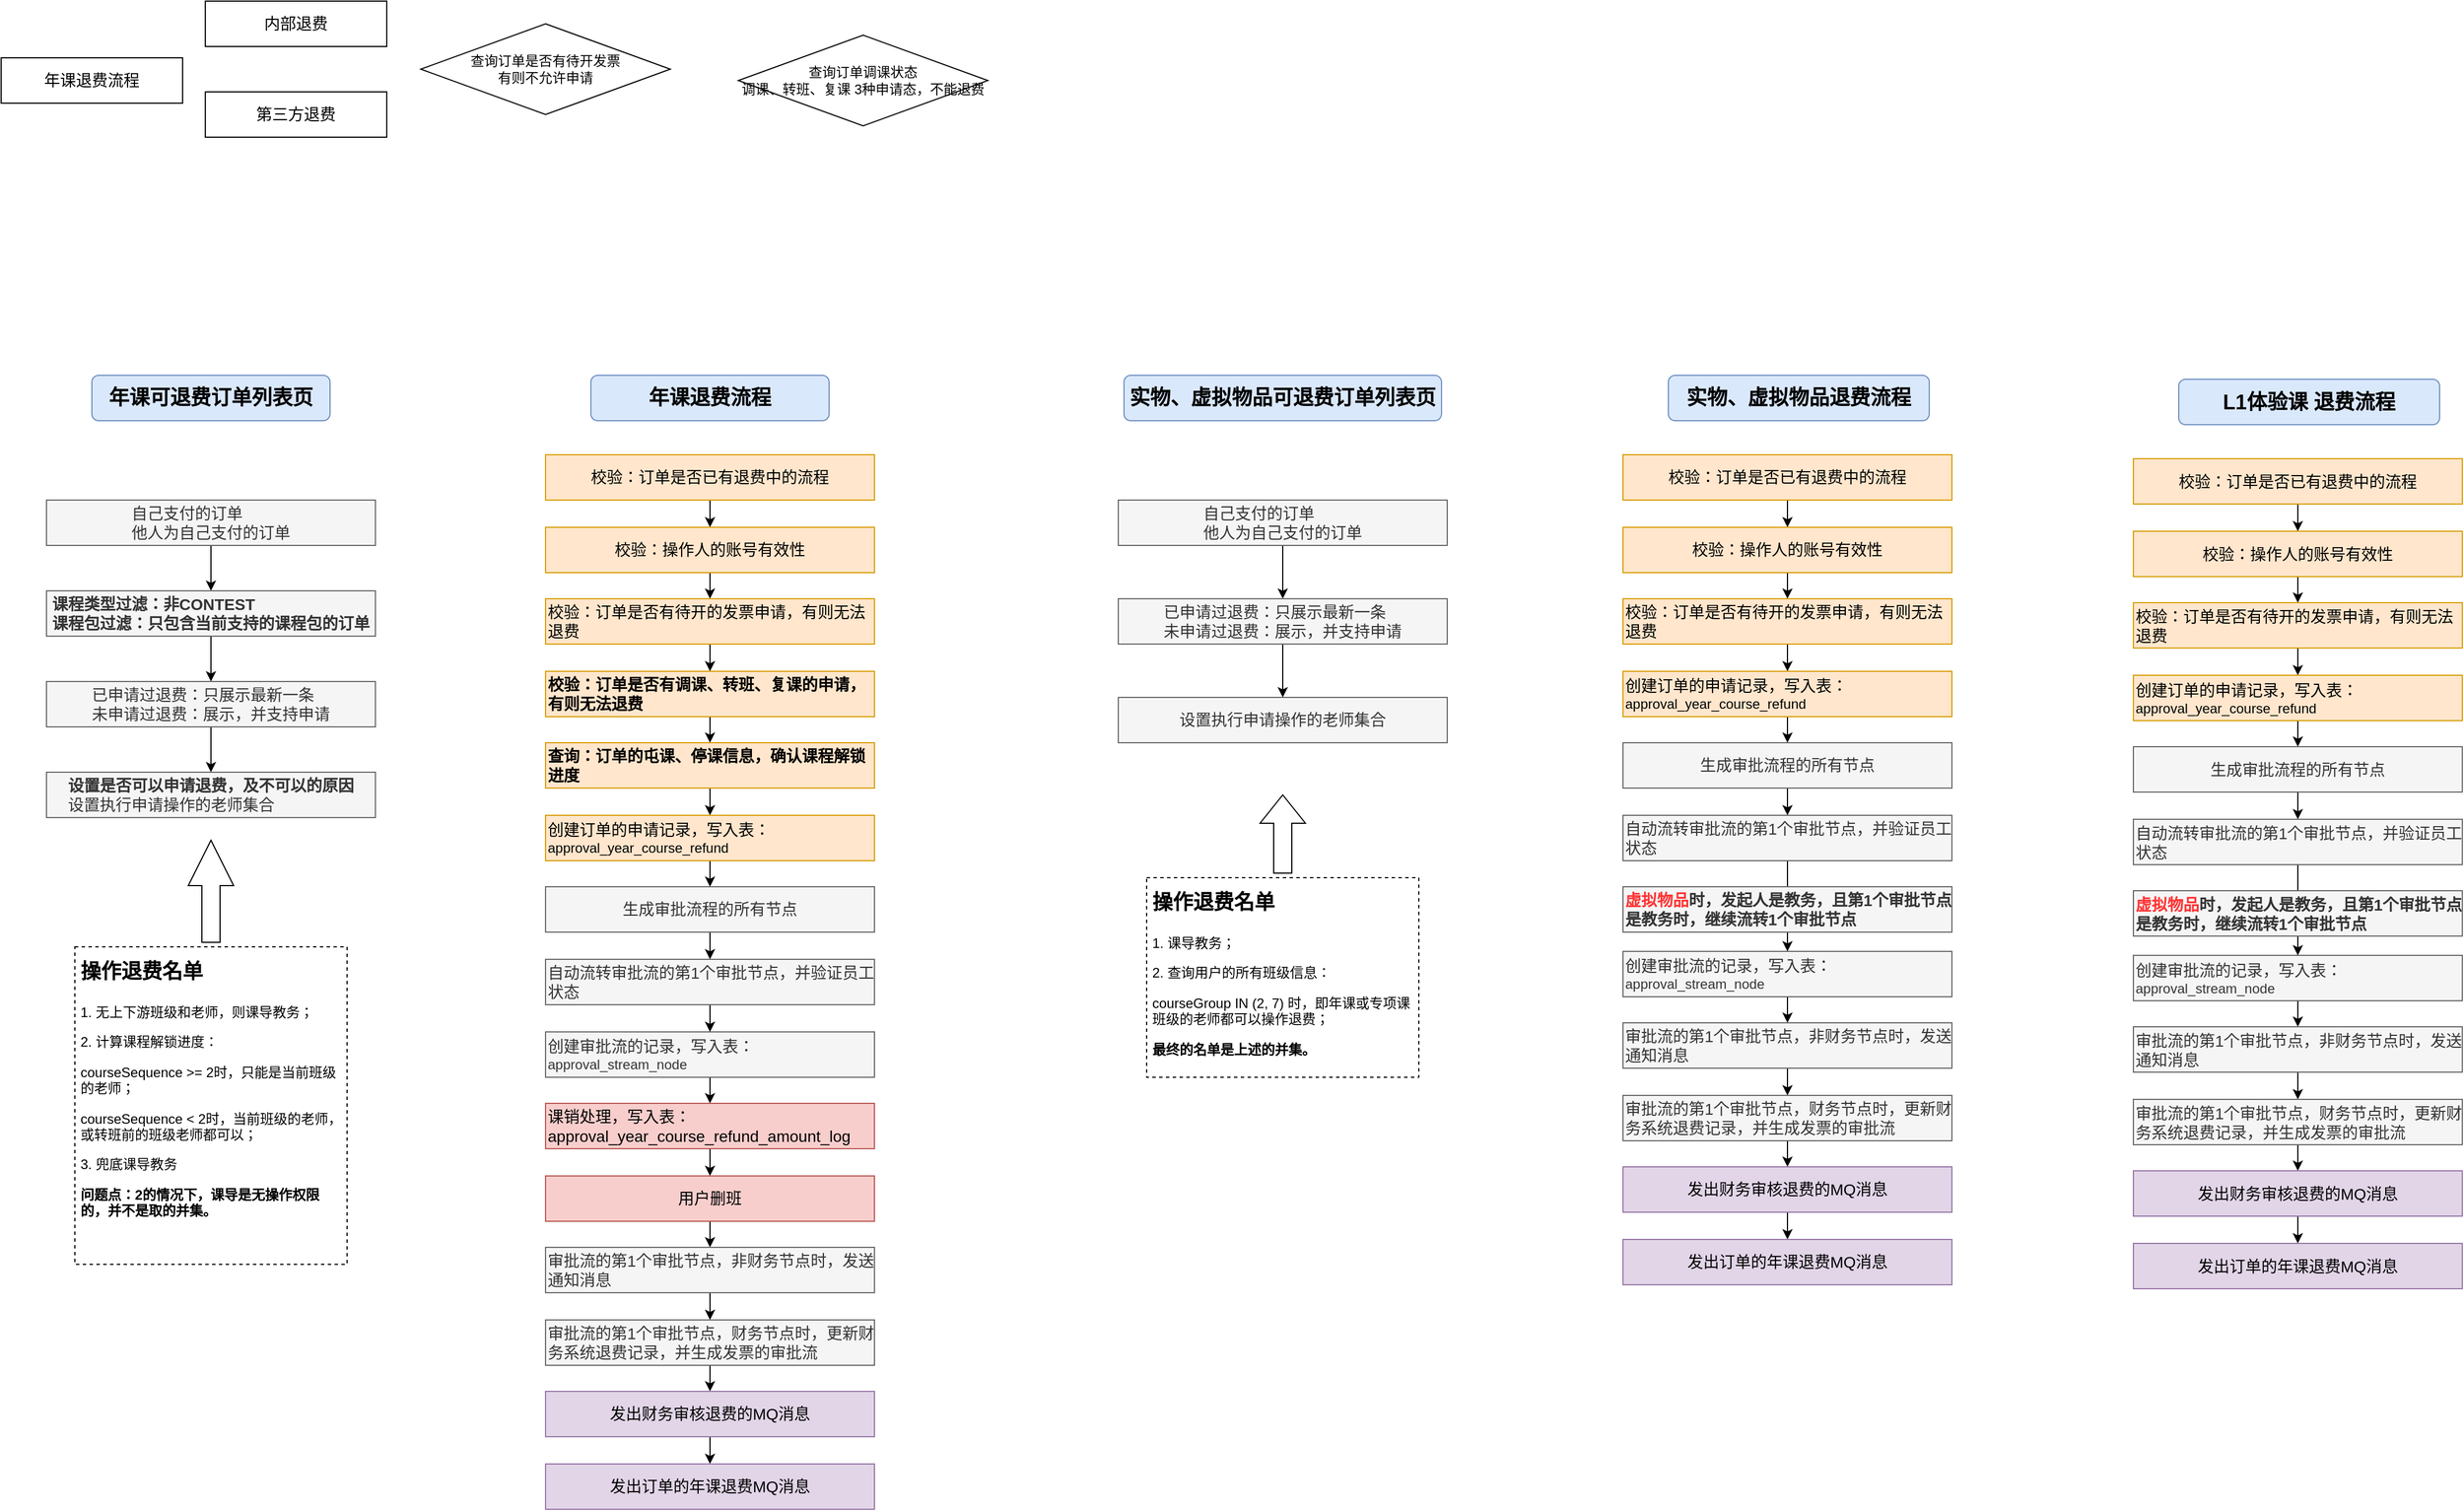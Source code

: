 <mxfile version="21.5.0" type="github">
  <diagram name="第 1 页" id="tJg1SgU2xVapSyH2EtI7">
    <mxGraphModel dx="1509" dy="804" grid="1" gridSize="10" guides="1" tooltips="1" connect="1" arrows="1" fold="1" page="1" pageScale="1" pageWidth="827" pageHeight="1169" math="0" shadow="0">
      <root>
        <mxCell id="0" />
        <mxCell id="1" parent="0" />
        <mxCell id="uNYkjxdiS4ng9zgV3syQ-1" value="&lt;font style=&quot;font-size: 14px;&quot;&gt;年课退费流程&lt;/font&gt;" style="rounded=0;whiteSpace=wrap;html=1;" vertex="1" parent="1">
          <mxGeometry y="320" width="160" height="40" as="geometry" />
        </mxCell>
        <mxCell id="uNYkjxdiS4ng9zgV3syQ-2" value="&lt;font style=&quot;font-size: 14px;&quot;&gt;内部退费&lt;/font&gt;" style="rounded=0;whiteSpace=wrap;html=1;" vertex="1" parent="1">
          <mxGeometry x="180" y="270" width="160" height="40" as="geometry" />
        </mxCell>
        <mxCell id="uNYkjxdiS4ng9zgV3syQ-3" value="&lt;font style=&quot;font-size: 14px;&quot;&gt;第三方退费&lt;/font&gt;" style="rounded=0;whiteSpace=wrap;html=1;" vertex="1" parent="1">
          <mxGeometry x="180" y="350" width="160" height="40" as="geometry" />
        </mxCell>
        <mxCell id="uNYkjxdiS4ng9zgV3syQ-4" value="查询订单调课状态&lt;br&gt;调课、转班、复课 3种申请态，不能退费" style="rhombus;whiteSpace=wrap;html=1;" vertex="1" parent="1">
          <mxGeometry x="650" y="300" width="220" height="80" as="geometry" />
        </mxCell>
        <mxCell id="uNYkjxdiS4ng9zgV3syQ-5" value="查询订单是否有待开发票&lt;br&gt;有则不允许申请" style="rhombus;whiteSpace=wrap;html=1;" vertex="1" parent="1">
          <mxGeometry x="370" y="290" width="220" height="80" as="geometry" />
        </mxCell>
        <mxCell id="uNYkjxdiS4ng9zgV3syQ-6" value="&lt;font style=&quot;font-size: 18px;&quot;&gt;年课可退费订单列表页&lt;/font&gt;" style="rounded=1;whiteSpace=wrap;html=1;fillColor=#dae8fc;strokeColor=#6c8ebf;fontStyle=1" vertex="1" parent="1">
          <mxGeometry x="80" y="600" width="210" height="40" as="geometry" />
        </mxCell>
        <mxCell id="uNYkjxdiS4ng9zgV3syQ-7" value="&lt;font style=&quot;font-size: 18px;&quot;&gt;年课退费流程&lt;/font&gt;" style="rounded=1;whiteSpace=wrap;html=1;fillColor=#dae8fc;strokeColor=#6c8ebf;fontStyle=1" vertex="1" parent="1">
          <mxGeometry x="520" y="600" width="210" height="40" as="geometry" />
        </mxCell>
        <mxCell id="uNYkjxdiS4ng9zgV3syQ-44" style="edgeStyle=orthogonalEdgeStyle;rounded=0;orthogonalLoop=1;jettySize=auto;html=1;exitX=0.5;exitY=1;exitDx=0;exitDy=0;" edge="1" parent="1" source="uNYkjxdiS4ng9zgV3syQ-8" target="uNYkjxdiS4ng9zgV3syQ-9">
          <mxGeometry relative="1" as="geometry" />
        </mxCell>
        <mxCell id="uNYkjxdiS4ng9zgV3syQ-8" value="&lt;div style=&quot;text-align: left; font-size: 14px;&quot;&gt;&lt;span style=&quot;font-size: 14px; background-color: initial;&quot;&gt;自己支付的订单&lt;/span&gt;&lt;/div&gt;&lt;font style=&quot;font-size: 14px;&quot;&gt;&lt;div style=&quot;text-align: left; font-size: 14px;&quot;&gt;&lt;span style=&quot;background-color: initial; font-size: 14px;&quot;&gt;他人为自己支付的订单&lt;/span&gt;&lt;/div&gt;&lt;/font&gt;" style="rounded=0;whiteSpace=wrap;html=1;fillColor=#f5f5f5;fontColor=#333333;strokeColor=#666666;fontSize=14;" vertex="1" parent="1">
          <mxGeometry x="40" y="710" width="290" height="40" as="geometry" />
        </mxCell>
        <mxCell id="uNYkjxdiS4ng9zgV3syQ-45" style="edgeStyle=orthogonalEdgeStyle;rounded=0;orthogonalLoop=1;jettySize=auto;html=1;exitX=0.5;exitY=1;exitDx=0;exitDy=0;entryX=0.5;entryY=0;entryDx=0;entryDy=0;" edge="1" parent="1" source="uNYkjxdiS4ng9zgV3syQ-9" target="uNYkjxdiS4ng9zgV3syQ-10">
          <mxGeometry relative="1" as="geometry" />
        </mxCell>
        <mxCell id="uNYkjxdiS4ng9zgV3syQ-9" value="&lt;div style=&quot;text-align: left; font-size: 14px;&quot;&gt;&lt;span style=&quot;font-size: 14px;&quot;&gt;&lt;b&gt;课程类型过滤：非CONTEST&lt;/b&gt;&lt;/span&gt;&lt;/div&gt;&lt;div style=&quot;text-align: left; font-size: 14px;&quot;&gt;&lt;span style=&quot;font-size: 14px;&quot;&gt;&lt;b&gt;课程包过滤：只包含当前支持的课程包的订单&lt;/b&gt;&lt;/span&gt;&lt;/div&gt;" style="rounded=0;whiteSpace=wrap;html=1;fillColor=#f5f5f5;fontColor=#333333;strokeColor=#666666;fontSize=14;" vertex="1" parent="1">
          <mxGeometry x="40" y="790" width="290" height="40" as="geometry" />
        </mxCell>
        <mxCell id="uNYkjxdiS4ng9zgV3syQ-46" style="edgeStyle=orthogonalEdgeStyle;rounded=0;orthogonalLoop=1;jettySize=auto;html=1;exitX=0.5;exitY=1;exitDx=0;exitDy=0;entryX=0.5;entryY=0;entryDx=0;entryDy=0;" edge="1" parent="1" source="uNYkjxdiS4ng9zgV3syQ-10" target="uNYkjxdiS4ng9zgV3syQ-12">
          <mxGeometry relative="1" as="geometry" />
        </mxCell>
        <mxCell id="uNYkjxdiS4ng9zgV3syQ-10" value="&lt;div style=&quot;text-align: left; font-size: 14px;&quot;&gt;&lt;span style=&quot;font-size: 14px;&quot;&gt;已申请过退费：只展示最新一条&lt;/span&gt;&lt;/div&gt;&lt;div style=&quot;text-align: left; font-size: 14px;&quot;&gt;&lt;span style=&quot;font-size: 14px;&quot;&gt;未申请过退费：展示，并支持申请&lt;/span&gt;&lt;/div&gt;" style="rounded=0;whiteSpace=wrap;html=1;fillColor=#f5f5f5;fontColor=#333333;strokeColor=#666666;fontSize=14;" vertex="1" parent="1">
          <mxGeometry x="40" y="870" width="290" height="40" as="geometry" />
        </mxCell>
        <mxCell id="uNYkjxdiS4ng9zgV3syQ-12" value="&lt;div style=&quot;text-align: left; font-size: 14px;&quot;&gt;&lt;b&gt;设置是否可以申请退费，及不可以的原因&lt;/b&gt;&lt;br style=&quot;font-size: 14px;&quot;&gt;设置执行申请操作的老师集合&lt;/div&gt;" style="rounded=0;whiteSpace=wrap;html=1;fillColor=#f5f5f5;fontColor=#333333;strokeColor=#666666;fontSize=14;" vertex="1" parent="1">
          <mxGeometry x="40" y="950" width="290" height="40" as="geometry" />
        </mxCell>
        <mxCell id="uNYkjxdiS4ng9zgV3syQ-29" style="edgeStyle=orthogonalEdgeStyle;rounded=0;orthogonalLoop=1;jettySize=auto;html=1;exitX=0.5;exitY=1;exitDx=0;exitDy=0;entryX=0.5;entryY=0;entryDx=0;entryDy=0;" edge="1" parent="1" source="uNYkjxdiS4ng9zgV3syQ-14" target="uNYkjxdiS4ng9zgV3syQ-15">
          <mxGeometry relative="1" as="geometry" />
        </mxCell>
        <mxCell id="uNYkjxdiS4ng9zgV3syQ-14" value="&lt;div style=&quot;&quot;&gt;&lt;span style=&quot;font-size: 14px;&quot;&gt;校验：订单是否已有退费中的流程&lt;/span&gt;&lt;/div&gt;" style="rounded=0;whiteSpace=wrap;html=1;fillColor=#ffe6cc;strokeColor=#d79b00;align=center;" vertex="1" parent="1">
          <mxGeometry x="480" y="670" width="290" height="40" as="geometry" />
        </mxCell>
        <mxCell id="uNYkjxdiS4ng9zgV3syQ-30" style="edgeStyle=orthogonalEdgeStyle;rounded=0;orthogonalLoop=1;jettySize=auto;html=1;exitX=0.5;exitY=1;exitDx=0;exitDy=0;" edge="1" parent="1" source="uNYkjxdiS4ng9zgV3syQ-15" target="uNYkjxdiS4ng9zgV3syQ-16">
          <mxGeometry relative="1" as="geometry" />
        </mxCell>
        <mxCell id="uNYkjxdiS4ng9zgV3syQ-15" value="&lt;div style=&quot;&quot;&gt;&lt;span style=&quot;font-size: 14px;&quot;&gt;校验：操作人的账号有效性&lt;/span&gt;&lt;/div&gt;" style="rounded=0;whiteSpace=wrap;html=1;fillColor=#ffe6cc;strokeColor=#d79b00;align=center;" vertex="1" parent="1">
          <mxGeometry x="480" y="734" width="290" height="40" as="geometry" />
        </mxCell>
        <mxCell id="uNYkjxdiS4ng9zgV3syQ-31" style="edgeStyle=orthogonalEdgeStyle;rounded=0;orthogonalLoop=1;jettySize=auto;html=1;exitX=0.5;exitY=1;exitDx=0;exitDy=0;" edge="1" parent="1" source="uNYkjxdiS4ng9zgV3syQ-16" target="uNYkjxdiS4ng9zgV3syQ-17">
          <mxGeometry relative="1" as="geometry" />
        </mxCell>
        <mxCell id="uNYkjxdiS4ng9zgV3syQ-16" value="&lt;div style=&quot;&quot;&gt;&lt;span style=&quot;font-size: 14px;&quot;&gt;校验：订单是否有待开的发票申请，有则无法退费&lt;/span&gt;&lt;/div&gt;" style="rounded=0;whiteSpace=wrap;html=1;fillColor=#ffe6cc;strokeColor=#d79b00;align=left;" vertex="1" parent="1">
          <mxGeometry x="480" y="797" width="290" height="40" as="geometry" />
        </mxCell>
        <mxCell id="uNYkjxdiS4ng9zgV3syQ-32" style="edgeStyle=orthogonalEdgeStyle;rounded=0;orthogonalLoop=1;jettySize=auto;html=1;exitX=0.5;exitY=1;exitDx=0;exitDy=0;" edge="1" parent="1" source="uNYkjxdiS4ng9zgV3syQ-17" target="uNYkjxdiS4ng9zgV3syQ-18">
          <mxGeometry relative="1" as="geometry" />
        </mxCell>
        <mxCell id="uNYkjxdiS4ng9zgV3syQ-17" value="&lt;div style=&quot;&quot;&gt;&lt;span style=&quot;font-size: 14px;&quot;&gt;&lt;b&gt;校验：订单是否有调课、转班、复课的申请，有则无法退费&lt;/b&gt;&lt;/span&gt;&lt;/div&gt;" style="rounded=0;whiteSpace=wrap;html=1;fillColor=#ffe6cc;strokeColor=#d79b00;align=left;" vertex="1" parent="1">
          <mxGeometry x="480" y="861" width="290" height="40" as="geometry" />
        </mxCell>
        <mxCell id="uNYkjxdiS4ng9zgV3syQ-33" style="edgeStyle=orthogonalEdgeStyle;rounded=0;orthogonalLoop=1;jettySize=auto;html=1;exitX=0.5;exitY=1;exitDx=0;exitDy=0;" edge="1" parent="1" source="uNYkjxdiS4ng9zgV3syQ-18" target="uNYkjxdiS4ng9zgV3syQ-19">
          <mxGeometry relative="1" as="geometry" />
        </mxCell>
        <mxCell id="uNYkjxdiS4ng9zgV3syQ-18" value="&lt;div style=&quot;&quot;&gt;&lt;span style=&quot;font-size: 14px;&quot;&gt;&lt;b&gt;查询：订单的屯课、停课信息，确认课程解锁进度&lt;/b&gt;&lt;/span&gt;&lt;/div&gt;" style="rounded=0;whiteSpace=wrap;html=1;fillColor=#ffe6cc;strokeColor=#d79b00;align=left;" vertex="1" parent="1">
          <mxGeometry x="480" y="924" width="290" height="40" as="geometry" />
        </mxCell>
        <mxCell id="uNYkjxdiS4ng9zgV3syQ-34" style="edgeStyle=orthogonalEdgeStyle;rounded=0;orthogonalLoop=1;jettySize=auto;html=1;exitX=0.5;exitY=1;exitDx=0;exitDy=0;" edge="1" parent="1" source="uNYkjxdiS4ng9zgV3syQ-19" target="uNYkjxdiS4ng9zgV3syQ-20">
          <mxGeometry relative="1" as="geometry" />
        </mxCell>
        <mxCell id="uNYkjxdiS4ng9zgV3syQ-19" value="&lt;div style=&quot;&quot;&gt;&lt;span style=&quot;font-size: 14px;&quot;&gt;创建订单的申请记录，写入表：&lt;/span&gt;&lt;/div&gt;approval_year_course_refund" style="rounded=0;whiteSpace=wrap;html=1;fillColor=#ffe6cc;strokeColor=#d79b00;align=left;" vertex="1" parent="1">
          <mxGeometry x="480" y="988" width="290" height="40" as="geometry" />
        </mxCell>
        <mxCell id="uNYkjxdiS4ng9zgV3syQ-35" style="edgeStyle=orthogonalEdgeStyle;rounded=0;orthogonalLoop=1;jettySize=auto;html=1;exitX=0.5;exitY=1;exitDx=0;exitDy=0;" edge="1" parent="1" source="uNYkjxdiS4ng9zgV3syQ-20" target="uNYkjxdiS4ng9zgV3syQ-22">
          <mxGeometry relative="1" as="geometry" />
        </mxCell>
        <mxCell id="uNYkjxdiS4ng9zgV3syQ-20" value="&lt;span style=&quot;font-size: 14px;&quot;&gt;生成审批流程的所有节点&lt;/span&gt;&lt;div style=&quot;&quot;&gt;&lt;/div&gt;" style="rounded=0;whiteSpace=wrap;html=1;fillColor=#f5f5f5;fontColor=#333333;strokeColor=#666666;align=center;" vertex="1" parent="1">
          <mxGeometry x="480" y="1051" width="290" height="40" as="geometry" />
        </mxCell>
        <mxCell id="uNYkjxdiS4ng9zgV3syQ-37" style="edgeStyle=orthogonalEdgeStyle;rounded=0;orthogonalLoop=1;jettySize=auto;html=1;exitX=0.5;exitY=1;exitDx=0;exitDy=0;" edge="1" parent="1" source="uNYkjxdiS4ng9zgV3syQ-21" target="uNYkjxdiS4ng9zgV3syQ-23">
          <mxGeometry relative="1" as="geometry" />
        </mxCell>
        <mxCell id="uNYkjxdiS4ng9zgV3syQ-21" value="&lt;div style=&quot;&quot;&gt;&lt;span style=&quot;font-size: 14px;&quot;&gt;创建审批流的记录，写入表：&lt;/span&gt;&lt;/div&gt;approval_stream_node" style="rounded=0;whiteSpace=wrap;html=1;fillColor=#f5f5f5;fontColor=#333333;strokeColor=#666666;align=left;" vertex="1" parent="1">
          <mxGeometry x="480" y="1179" width="290" height="40" as="geometry" />
        </mxCell>
        <mxCell id="uNYkjxdiS4ng9zgV3syQ-36" style="edgeStyle=orthogonalEdgeStyle;rounded=0;orthogonalLoop=1;jettySize=auto;html=1;exitX=0.5;exitY=1;exitDx=0;exitDy=0;entryX=0.5;entryY=0;entryDx=0;entryDy=0;" edge="1" parent="1" source="uNYkjxdiS4ng9zgV3syQ-22" target="uNYkjxdiS4ng9zgV3syQ-21">
          <mxGeometry relative="1" as="geometry" />
        </mxCell>
        <mxCell id="uNYkjxdiS4ng9zgV3syQ-22" value="&lt;span style=&quot;font-size: 14px;&quot;&gt;自动流转审批流的第1个审批节点，并验证员工状态&lt;/span&gt;&lt;div style=&quot;&quot;&gt;&lt;/div&gt;" style="rounded=0;whiteSpace=wrap;html=1;fillColor=#f5f5f5;fontColor=#333333;strokeColor=#666666;align=left;" vertex="1" parent="1">
          <mxGeometry x="480" y="1115" width="290" height="40" as="geometry" />
        </mxCell>
        <mxCell id="uNYkjxdiS4ng9zgV3syQ-38" style="edgeStyle=orthogonalEdgeStyle;rounded=0;orthogonalLoop=1;jettySize=auto;html=1;exitX=0.5;exitY=1;exitDx=0;exitDy=0;entryX=0.5;entryY=0;entryDx=0;entryDy=0;" edge="1" parent="1" source="uNYkjxdiS4ng9zgV3syQ-23" target="uNYkjxdiS4ng9zgV3syQ-24">
          <mxGeometry relative="1" as="geometry" />
        </mxCell>
        <mxCell id="uNYkjxdiS4ng9zgV3syQ-23" value="&lt;font style=&quot;font-size: 14px;&quot;&gt;课销处理，写入表：approval_year_course_refund_amount_log&lt;/font&gt;&lt;br&gt;&lt;div style=&quot;&quot;&gt;&lt;/div&gt;" style="rounded=0;whiteSpace=wrap;html=1;fillColor=#f8cecc;strokeColor=#b85450;align=left;" vertex="1" parent="1">
          <mxGeometry x="480" y="1242" width="290" height="40" as="geometry" />
        </mxCell>
        <mxCell id="uNYkjxdiS4ng9zgV3syQ-39" style="edgeStyle=orthogonalEdgeStyle;rounded=0;orthogonalLoop=1;jettySize=auto;html=1;exitX=0.5;exitY=1;exitDx=0;exitDy=0;" edge="1" parent="1" source="uNYkjxdiS4ng9zgV3syQ-24" target="uNYkjxdiS4ng9zgV3syQ-25">
          <mxGeometry relative="1" as="geometry" />
        </mxCell>
        <mxCell id="uNYkjxdiS4ng9zgV3syQ-24" value="&lt;font style=&quot;font-size: 14px;&quot;&gt;用户删班&lt;/font&gt;&lt;br&gt;&lt;div style=&quot;&quot;&gt;&lt;/div&gt;" style="rounded=0;whiteSpace=wrap;html=1;fillColor=#f8cecc;strokeColor=#b85450;align=center;" vertex="1" parent="1">
          <mxGeometry x="480" y="1306" width="290" height="40" as="geometry" />
        </mxCell>
        <mxCell id="uNYkjxdiS4ng9zgV3syQ-40" style="edgeStyle=orthogonalEdgeStyle;rounded=0;orthogonalLoop=1;jettySize=auto;html=1;exitX=0.5;exitY=1;exitDx=0;exitDy=0;entryX=0.5;entryY=0;entryDx=0;entryDy=0;" edge="1" parent="1" source="uNYkjxdiS4ng9zgV3syQ-25" target="uNYkjxdiS4ng9zgV3syQ-26">
          <mxGeometry relative="1" as="geometry" />
        </mxCell>
        <mxCell id="uNYkjxdiS4ng9zgV3syQ-25" value="&lt;span style=&quot;font-size: 14px;&quot;&gt;审批流的第1个审批节点，非财务节点时，发送通知消息&lt;/span&gt;&lt;div style=&quot;&quot;&gt;&lt;/div&gt;" style="rounded=0;whiteSpace=wrap;html=1;fillColor=#f5f5f5;fontColor=#333333;strokeColor=#666666;align=left;" vertex="1" parent="1">
          <mxGeometry x="480" y="1369" width="290" height="40" as="geometry" />
        </mxCell>
        <mxCell id="uNYkjxdiS4ng9zgV3syQ-41" style="edgeStyle=orthogonalEdgeStyle;rounded=0;orthogonalLoop=1;jettySize=auto;html=1;exitX=0.5;exitY=1;exitDx=0;exitDy=0;entryX=0.5;entryY=0;entryDx=0;entryDy=0;" edge="1" parent="1" source="uNYkjxdiS4ng9zgV3syQ-26" target="uNYkjxdiS4ng9zgV3syQ-27">
          <mxGeometry relative="1" as="geometry" />
        </mxCell>
        <mxCell id="uNYkjxdiS4ng9zgV3syQ-26" value="&lt;span style=&quot;font-size: 14px;&quot;&gt;审批流的第1个审批节点，财务节点时，更新财务系统退费记录，并生成发票的审批流&lt;/span&gt;&lt;div style=&quot;&quot;&gt;&lt;/div&gt;" style="rounded=0;whiteSpace=wrap;html=1;fillColor=#f5f5f5;fontColor=#333333;strokeColor=#666666;align=left;" vertex="1" parent="1">
          <mxGeometry x="480" y="1433" width="290" height="40" as="geometry" />
        </mxCell>
        <mxCell id="uNYkjxdiS4ng9zgV3syQ-42" style="edgeStyle=orthogonalEdgeStyle;rounded=0;orthogonalLoop=1;jettySize=auto;html=1;exitX=0.5;exitY=1;exitDx=0;exitDy=0;" edge="1" parent="1" source="uNYkjxdiS4ng9zgV3syQ-27" target="uNYkjxdiS4ng9zgV3syQ-28">
          <mxGeometry relative="1" as="geometry" />
        </mxCell>
        <mxCell id="uNYkjxdiS4ng9zgV3syQ-27" value="&lt;span style=&quot;font-size: 14px;&quot;&gt;发出财务审核退费的MQ消息&lt;/span&gt;&lt;div style=&quot;&quot;&gt;&lt;/div&gt;" style="rounded=0;whiteSpace=wrap;html=1;fillColor=#e1d5e7;strokeColor=#9673a6;align=center;" vertex="1" parent="1">
          <mxGeometry x="480" y="1496" width="290" height="40" as="geometry" />
        </mxCell>
        <mxCell id="uNYkjxdiS4ng9zgV3syQ-28" value="&lt;span style=&quot;font-size: 14px;&quot;&gt;发出订单的年课退费MQ消息&lt;/span&gt;&lt;div style=&quot;&quot;&gt;&lt;/div&gt;" style="rounded=0;whiteSpace=wrap;html=1;fillColor=#e1d5e7;strokeColor=#9673a6;align=center;" vertex="1" parent="1">
          <mxGeometry x="480" y="1560" width="290" height="40" as="geometry" />
        </mxCell>
        <mxCell id="uNYkjxdiS4ng9zgV3syQ-43" value="&lt;h1&gt;&lt;font style=&quot;font-size: 18px;&quot;&gt;操作退费名单&lt;/font&gt;&lt;/h1&gt;&lt;p&gt;1. 无上下游班级和老师，则课导教务；&lt;/p&gt;&lt;p&gt;2. 计算课程解锁进度：&lt;/p&gt;&lt;p&gt;courseSequence &amp;gt;= 2时，只能是当前班级的老师；&lt;/p&gt;&lt;p&gt;courseSequence &amp;lt; 2时，当前班级的老师，或转班前的班级老师都可以；&lt;br&gt;&lt;/p&gt;&lt;p&gt;3. 兜底课导教务&lt;/p&gt;&lt;p&gt;&lt;b&gt;问题点：2的情况下，课导是无操作权限的，并不是取的并集。&lt;/b&gt;&lt;/p&gt;&lt;p&gt;&lt;br&gt;&lt;/p&gt;" style="text;html=1;strokeColor=default;fillColor=none;spacing=5;spacingTop=-20;whiteSpace=wrap;overflow=hidden;rounded=0;dashed=1;" vertex="1" parent="1">
          <mxGeometry x="65" y="1104" width="240" height="280" as="geometry" />
        </mxCell>
        <mxCell id="uNYkjxdiS4ng9zgV3syQ-48" value="" style="html=1;shadow=0;dashed=0;align=center;verticalAlign=middle;shape=mxgraph.arrows2.arrow;dy=0.6;dx=40;direction=north;notch=0;" vertex="1" parent="1">
          <mxGeometry x="165" y="1010" width="40" height="90" as="geometry" />
        </mxCell>
        <mxCell id="uNYkjxdiS4ng9zgV3syQ-49" value="&lt;font style=&quot;font-size: 18px;&quot;&gt;实物、虚拟物品可退费订单列表页&lt;/font&gt;" style="rounded=1;whiteSpace=wrap;html=1;fillColor=#dae8fc;strokeColor=#6c8ebf;fontStyle=1" vertex="1" parent="1">
          <mxGeometry x="990" y="600" width="280" height="40" as="geometry" />
        </mxCell>
        <mxCell id="uNYkjxdiS4ng9zgV3syQ-50" value="&lt;font style=&quot;font-size: 18px;&quot;&gt;实物、虚拟物品退费流程&lt;/font&gt;" style="rounded=1;whiteSpace=wrap;html=1;fillColor=#dae8fc;strokeColor=#6c8ebf;fontStyle=1" vertex="1" parent="1">
          <mxGeometry x="1470" y="600" width="230" height="40" as="geometry" />
        </mxCell>
        <mxCell id="uNYkjxdiS4ng9zgV3syQ-51" style="edgeStyle=orthogonalEdgeStyle;rounded=0;orthogonalLoop=1;jettySize=auto;html=1;exitX=0.5;exitY=1;exitDx=0;exitDy=0;entryX=0.5;entryY=0;entryDx=0;entryDy=0;" edge="1" source="uNYkjxdiS4ng9zgV3syQ-52" target="uNYkjxdiS4ng9zgV3syQ-56" parent="1">
          <mxGeometry relative="1" as="geometry">
            <mxPoint x="1135" y="790" as="targetPoint" />
          </mxGeometry>
        </mxCell>
        <mxCell id="uNYkjxdiS4ng9zgV3syQ-52" value="&lt;div style=&quot;text-align: left; font-size: 14px;&quot;&gt;&lt;span style=&quot;font-size: 14px; background-color: initial;&quot;&gt;自己支付的订单&lt;/span&gt;&lt;/div&gt;&lt;font style=&quot;font-size: 14px;&quot;&gt;&lt;div style=&quot;text-align: left; font-size: 14px;&quot;&gt;&lt;span style=&quot;background-color: initial; font-size: 14px;&quot;&gt;他人为自己支付的订单&lt;/span&gt;&lt;/div&gt;&lt;/font&gt;" style="rounded=0;whiteSpace=wrap;html=1;fillColor=#f5f5f5;fontColor=#333333;strokeColor=#666666;fontSize=14;" vertex="1" parent="1">
          <mxGeometry x="985" y="710" width="290" height="40" as="geometry" />
        </mxCell>
        <mxCell id="uNYkjxdiS4ng9zgV3syQ-55" style="edgeStyle=orthogonalEdgeStyle;rounded=0;orthogonalLoop=1;jettySize=auto;html=1;exitX=0.5;exitY=1;exitDx=0;exitDy=0;entryX=0.5;entryY=0;entryDx=0;entryDy=0;" edge="1" source="uNYkjxdiS4ng9zgV3syQ-56" target="uNYkjxdiS4ng9zgV3syQ-57" parent="1">
          <mxGeometry relative="1" as="geometry" />
        </mxCell>
        <mxCell id="uNYkjxdiS4ng9zgV3syQ-56" value="&lt;div style=&quot;text-align: left; font-size: 14px;&quot;&gt;&lt;span style=&quot;font-size: 14px;&quot;&gt;已申请过退费：只展示最新一条&lt;/span&gt;&lt;/div&gt;&lt;div style=&quot;text-align: left; font-size: 14px;&quot;&gt;&lt;span style=&quot;font-size: 14px;&quot;&gt;未申请过退费：展示，并支持申请&lt;/span&gt;&lt;/div&gt;" style="rounded=0;whiteSpace=wrap;html=1;fillColor=#f5f5f5;fontColor=#333333;strokeColor=#666666;fontSize=14;" vertex="1" parent="1">
          <mxGeometry x="985" y="797" width="290" height="40" as="geometry" />
        </mxCell>
        <mxCell id="uNYkjxdiS4ng9zgV3syQ-57" value="&lt;div style=&quot;text-align: left; font-size: 14px;&quot;&gt;设置执行申请操作的老师集合&lt;/div&gt;" style="rounded=0;whiteSpace=wrap;html=1;fillColor=#f5f5f5;fontColor=#333333;strokeColor=#666666;fontSize=14;" vertex="1" parent="1">
          <mxGeometry x="985" y="884" width="290" height="40" as="geometry" />
        </mxCell>
        <mxCell id="uNYkjxdiS4ng9zgV3syQ-58" style="edgeStyle=orthogonalEdgeStyle;rounded=0;orthogonalLoop=1;jettySize=auto;html=1;exitX=0.5;exitY=1;exitDx=0;exitDy=0;entryX=0.5;entryY=0;entryDx=0;entryDy=0;" edge="1" source="uNYkjxdiS4ng9zgV3syQ-59" target="uNYkjxdiS4ng9zgV3syQ-61" parent="1">
          <mxGeometry relative="1" as="geometry" />
        </mxCell>
        <mxCell id="uNYkjxdiS4ng9zgV3syQ-59" value="&lt;div style=&quot;&quot;&gt;&lt;span style=&quot;font-size: 14px;&quot;&gt;校验：订单是否已有退费中的流程&lt;/span&gt;&lt;/div&gt;" style="rounded=0;whiteSpace=wrap;html=1;fillColor=#ffe6cc;strokeColor=#d79b00;align=center;" vertex="1" parent="1">
          <mxGeometry x="1430" y="670" width="290" height="40" as="geometry" />
        </mxCell>
        <mxCell id="uNYkjxdiS4ng9zgV3syQ-60" style="edgeStyle=orthogonalEdgeStyle;rounded=0;orthogonalLoop=1;jettySize=auto;html=1;exitX=0.5;exitY=1;exitDx=0;exitDy=0;" edge="1" source="uNYkjxdiS4ng9zgV3syQ-61" target="uNYkjxdiS4ng9zgV3syQ-63" parent="1">
          <mxGeometry relative="1" as="geometry" />
        </mxCell>
        <mxCell id="uNYkjxdiS4ng9zgV3syQ-61" value="&lt;div style=&quot;&quot;&gt;&lt;span style=&quot;font-size: 14px;&quot;&gt;校验：操作人的账号有效性&lt;/span&gt;&lt;/div&gt;" style="rounded=0;whiteSpace=wrap;html=1;fillColor=#ffe6cc;strokeColor=#d79b00;align=center;" vertex="1" parent="1">
          <mxGeometry x="1430" y="734" width="290" height="40" as="geometry" />
        </mxCell>
        <mxCell id="uNYkjxdiS4ng9zgV3syQ-62" style="edgeStyle=orthogonalEdgeStyle;rounded=0;orthogonalLoop=1;jettySize=auto;html=1;exitX=0.5;exitY=1;exitDx=0;exitDy=0;" edge="1" source="uNYkjxdiS4ng9zgV3syQ-63" parent="1">
          <mxGeometry relative="1" as="geometry">
            <mxPoint x="1575" y="861.0" as="targetPoint" />
          </mxGeometry>
        </mxCell>
        <mxCell id="uNYkjxdiS4ng9zgV3syQ-63" value="&lt;div style=&quot;&quot;&gt;&lt;span style=&quot;font-size: 14px;&quot;&gt;校验：订单是否有待开的发票申请，有则无法退费&lt;/span&gt;&lt;/div&gt;" style="rounded=0;whiteSpace=wrap;html=1;fillColor=#ffe6cc;strokeColor=#d79b00;align=left;" vertex="1" parent="1">
          <mxGeometry x="1430" y="797" width="290" height="40" as="geometry" />
        </mxCell>
        <mxCell id="uNYkjxdiS4ng9zgV3syQ-68" style="edgeStyle=orthogonalEdgeStyle;rounded=0;orthogonalLoop=1;jettySize=auto;html=1;exitX=0.5;exitY=1;exitDx=0;exitDy=0;" edge="1" source="uNYkjxdiS4ng9zgV3syQ-69" target="uNYkjxdiS4ng9zgV3syQ-71" parent="1">
          <mxGeometry relative="1" as="geometry" />
        </mxCell>
        <mxCell id="uNYkjxdiS4ng9zgV3syQ-69" value="&lt;div style=&quot;&quot;&gt;&lt;span style=&quot;font-size: 14px;&quot;&gt;创建订单的申请记录，写入表：&lt;/span&gt;&lt;/div&gt;approval_year_course_refund" style="rounded=0;whiteSpace=wrap;html=1;fillColor=#ffe6cc;strokeColor=#d79b00;align=left;" vertex="1" parent="1">
          <mxGeometry x="1430" y="861" width="290" height="40" as="geometry" />
        </mxCell>
        <mxCell id="uNYkjxdiS4ng9zgV3syQ-70" style="edgeStyle=orthogonalEdgeStyle;rounded=0;orthogonalLoop=1;jettySize=auto;html=1;exitX=0.5;exitY=1;exitDx=0;exitDy=0;" edge="1" source="uNYkjxdiS4ng9zgV3syQ-71" target="uNYkjxdiS4ng9zgV3syQ-75" parent="1">
          <mxGeometry relative="1" as="geometry" />
        </mxCell>
        <mxCell id="uNYkjxdiS4ng9zgV3syQ-71" value="&lt;span style=&quot;font-size: 14px;&quot;&gt;生成审批流程的所有节点&lt;/span&gt;&lt;div style=&quot;&quot;&gt;&lt;/div&gt;" style="rounded=0;whiteSpace=wrap;html=1;fillColor=#f5f5f5;fontColor=#333333;strokeColor=#666666;align=center;" vertex="1" parent="1">
          <mxGeometry x="1430" y="924" width="290" height="40" as="geometry" />
        </mxCell>
        <mxCell id="uNYkjxdiS4ng9zgV3syQ-72" style="edgeStyle=orthogonalEdgeStyle;rounded=0;orthogonalLoop=1;jettySize=auto;html=1;exitX=0.5;exitY=1;exitDx=0;exitDy=0;" edge="1" source="uNYkjxdiS4ng9zgV3syQ-73" parent="1">
          <mxGeometry relative="1" as="geometry">
            <mxPoint x="1575" y="1171" as="targetPoint" />
          </mxGeometry>
        </mxCell>
        <mxCell id="uNYkjxdiS4ng9zgV3syQ-73" value="&lt;div style=&quot;&quot;&gt;&lt;span style=&quot;font-size: 14px;&quot;&gt;创建审批流的记录，写入表：&lt;/span&gt;&lt;/div&gt;approval_stream_node" style="rounded=0;whiteSpace=wrap;html=1;fillColor=#f5f5f5;fontColor=#333333;strokeColor=#666666;align=left;" vertex="1" parent="1">
          <mxGeometry x="1430" y="1108" width="290" height="40" as="geometry" />
        </mxCell>
        <mxCell id="uNYkjxdiS4ng9zgV3syQ-74" style="edgeStyle=orthogonalEdgeStyle;rounded=0;orthogonalLoop=1;jettySize=auto;html=1;exitX=0.5;exitY=1;exitDx=0;exitDy=0;entryX=0.5;entryY=0;entryDx=0;entryDy=0;" edge="1" source="uNYkjxdiS4ng9zgV3syQ-75" target="uNYkjxdiS4ng9zgV3syQ-73" parent="1">
          <mxGeometry relative="1" as="geometry" />
        </mxCell>
        <mxCell id="uNYkjxdiS4ng9zgV3syQ-75" value="&lt;span style=&quot;font-size: 14px;&quot;&gt;自动流转审批流的第1个审批节点，并验证员工状态&lt;/span&gt;&lt;div style=&quot;&quot;&gt;&lt;/div&gt;" style="rounded=0;whiteSpace=wrap;html=1;fillColor=#f5f5f5;fontColor=#333333;strokeColor=#666666;align=left;" vertex="1" parent="1">
          <mxGeometry x="1430" y="988" width="290" height="40" as="geometry" />
        </mxCell>
        <mxCell id="uNYkjxdiS4ng9zgV3syQ-80" style="edgeStyle=orthogonalEdgeStyle;rounded=0;orthogonalLoop=1;jettySize=auto;html=1;exitX=0.5;exitY=1;exitDx=0;exitDy=0;entryX=0.5;entryY=0;entryDx=0;entryDy=0;" edge="1" source="uNYkjxdiS4ng9zgV3syQ-81" target="uNYkjxdiS4ng9zgV3syQ-83" parent="1">
          <mxGeometry relative="1" as="geometry" />
        </mxCell>
        <mxCell id="uNYkjxdiS4ng9zgV3syQ-81" value="&lt;span style=&quot;font-size: 14px;&quot;&gt;审批流的第1个审批节点，非财务节点时，发送通知消息&lt;/span&gt;&lt;div style=&quot;&quot;&gt;&lt;/div&gt;" style="rounded=0;whiteSpace=wrap;html=1;fillColor=#f5f5f5;fontColor=#333333;strokeColor=#666666;align=left;" vertex="1" parent="1">
          <mxGeometry x="1430" y="1171" width="290" height="40" as="geometry" />
        </mxCell>
        <mxCell id="uNYkjxdiS4ng9zgV3syQ-82" style="edgeStyle=orthogonalEdgeStyle;rounded=0;orthogonalLoop=1;jettySize=auto;html=1;exitX=0.5;exitY=1;exitDx=0;exitDy=0;entryX=0.5;entryY=0;entryDx=0;entryDy=0;" edge="1" source="uNYkjxdiS4ng9zgV3syQ-83" target="uNYkjxdiS4ng9zgV3syQ-85" parent="1">
          <mxGeometry relative="1" as="geometry" />
        </mxCell>
        <mxCell id="uNYkjxdiS4ng9zgV3syQ-83" value="&lt;span style=&quot;font-size: 14px;&quot;&gt;审批流的第1个审批节点，财务节点时，更新财务系统退费记录，并生成发票的审批流&lt;/span&gt;&lt;div style=&quot;&quot;&gt;&lt;/div&gt;" style="rounded=0;whiteSpace=wrap;html=1;fillColor=#f5f5f5;fontColor=#333333;strokeColor=#666666;align=left;" vertex="1" parent="1">
          <mxGeometry x="1430" y="1235" width="290" height="40" as="geometry" />
        </mxCell>
        <mxCell id="uNYkjxdiS4ng9zgV3syQ-84" style="edgeStyle=orthogonalEdgeStyle;rounded=0;orthogonalLoop=1;jettySize=auto;html=1;exitX=0.5;exitY=1;exitDx=0;exitDy=0;" edge="1" source="uNYkjxdiS4ng9zgV3syQ-85" target="uNYkjxdiS4ng9zgV3syQ-86" parent="1">
          <mxGeometry relative="1" as="geometry" />
        </mxCell>
        <mxCell id="uNYkjxdiS4ng9zgV3syQ-85" value="&lt;span style=&quot;font-size: 14px;&quot;&gt;发出财务审核退费的MQ消息&lt;/span&gt;&lt;div style=&quot;&quot;&gt;&lt;/div&gt;" style="rounded=0;whiteSpace=wrap;html=1;fillColor=#e1d5e7;strokeColor=#9673a6;align=center;" vertex="1" parent="1">
          <mxGeometry x="1430" y="1298" width="290" height="40" as="geometry" />
        </mxCell>
        <mxCell id="uNYkjxdiS4ng9zgV3syQ-86" value="&lt;span style=&quot;font-size: 14px;&quot;&gt;发出订单的年课退费MQ消息&lt;/span&gt;&lt;div style=&quot;&quot;&gt;&lt;/div&gt;" style="rounded=0;whiteSpace=wrap;html=1;fillColor=#e1d5e7;strokeColor=#9673a6;align=center;" vertex="1" parent="1">
          <mxGeometry x="1430" y="1362" width="290" height="40" as="geometry" />
        </mxCell>
        <mxCell id="uNYkjxdiS4ng9zgV3syQ-87" value="&lt;h1&gt;&lt;font style=&quot;font-size: 18px;&quot;&gt;操作退费名单&lt;/font&gt;&lt;/h1&gt;&lt;p&gt;1. 课导教务；&lt;/p&gt;&lt;p&gt;2. 查询用户的所有班级信息：&lt;/p&gt;&lt;p&gt;courseGroup IN (2, 7) 时，即年课或专项课班级的老师都可以操作退费；&lt;/p&gt;&lt;p&gt;&lt;b&gt;最终的名单是上述的并集。&lt;/b&gt;&lt;/p&gt;&lt;p&gt;&lt;br&gt;&lt;/p&gt;" style="text;html=1;strokeColor=default;fillColor=none;spacing=5;spacingTop=-20;whiteSpace=wrap;overflow=hidden;rounded=0;dashed=1;" vertex="1" parent="1">
          <mxGeometry x="1010" y="1043" width="240" height="176" as="geometry" />
        </mxCell>
        <mxCell id="uNYkjxdiS4ng9zgV3syQ-88" value="" style="html=1;shadow=0;dashed=0;align=center;verticalAlign=middle;shape=mxgraph.arrows2.arrow;dy=0.6;dx=25;direction=north;notch=0;" vertex="1" parent="1">
          <mxGeometry x="1110" y="970" width="40" height="69" as="geometry" />
        </mxCell>
        <mxCell id="uNYkjxdiS4ng9zgV3syQ-89" value="&lt;span style=&quot;font-size: 14px;&quot;&gt;&lt;b&gt;&lt;font color=&quot;#ff3333&quot;&gt;虚拟物品&lt;/font&gt;时，发起人是教务，且第1个审批节点是教务时，继续流转1个审批节点&lt;/b&gt;&lt;/span&gt;&lt;div style=&quot;&quot;&gt;&lt;/div&gt;" style="rounded=0;whiteSpace=wrap;html=1;fillColor=#f5f5f5;fontColor=#333333;strokeColor=#666666;align=left;" vertex="1" parent="1">
          <mxGeometry x="1430" y="1051" width="290" height="40" as="geometry" />
        </mxCell>
        <mxCell id="uNYkjxdiS4ng9zgV3syQ-90" value="&lt;font style=&quot;font-size: 18px;&quot;&gt;L1体验课 退费流程&lt;/font&gt;" style="rounded=1;whiteSpace=wrap;html=1;fillColor=#dae8fc;strokeColor=#6c8ebf;fontStyle=1" vertex="1" parent="1">
          <mxGeometry x="1920" y="603.5" width="230" height="40" as="geometry" />
        </mxCell>
        <mxCell id="uNYkjxdiS4ng9zgV3syQ-91" style="edgeStyle=orthogonalEdgeStyle;rounded=0;orthogonalLoop=1;jettySize=auto;html=1;exitX=0.5;exitY=1;exitDx=0;exitDy=0;entryX=0.5;entryY=0;entryDx=0;entryDy=0;" edge="1" source="uNYkjxdiS4ng9zgV3syQ-92" target="uNYkjxdiS4ng9zgV3syQ-94" parent="1">
          <mxGeometry relative="1" as="geometry" />
        </mxCell>
        <mxCell id="uNYkjxdiS4ng9zgV3syQ-92" value="&lt;div style=&quot;&quot;&gt;&lt;span style=&quot;font-size: 14px;&quot;&gt;校验：订单是否已有退费中的流程&lt;/span&gt;&lt;/div&gt;" style="rounded=0;whiteSpace=wrap;html=1;fillColor=#ffe6cc;strokeColor=#d79b00;align=center;" vertex="1" parent="1">
          <mxGeometry x="1880" y="673.5" width="290" height="40" as="geometry" />
        </mxCell>
        <mxCell id="uNYkjxdiS4ng9zgV3syQ-93" style="edgeStyle=orthogonalEdgeStyle;rounded=0;orthogonalLoop=1;jettySize=auto;html=1;exitX=0.5;exitY=1;exitDx=0;exitDy=0;" edge="1" source="uNYkjxdiS4ng9zgV3syQ-94" target="uNYkjxdiS4ng9zgV3syQ-96" parent="1">
          <mxGeometry relative="1" as="geometry" />
        </mxCell>
        <mxCell id="uNYkjxdiS4ng9zgV3syQ-94" value="&lt;div style=&quot;&quot;&gt;&lt;span style=&quot;font-size: 14px;&quot;&gt;校验：操作人的账号有效性&lt;/span&gt;&lt;/div&gt;" style="rounded=0;whiteSpace=wrap;html=1;fillColor=#ffe6cc;strokeColor=#d79b00;align=center;" vertex="1" parent="1">
          <mxGeometry x="1880" y="737.5" width="290" height="40" as="geometry" />
        </mxCell>
        <mxCell id="uNYkjxdiS4ng9zgV3syQ-95" style="edgeStyle=orthogonalEdgeStyle;rounded=0;orthogonalLoop=1;jettySize=auto;html=1;exitX=0.5;exitY=1;exitDx=0;exitDy=0;" edge="1" source="uNYkjxdiS4ng9zgV3syQ-96" parent="1">
          <mxGeometry relative="1" as="geometry">
            <mxPoint x="2025" y="864.5" as="targetPoint" />
          </mxGeometry>
        </mxCell>
        <mxCell id="uNYkjxdiS4ng9zgV3syQ-96" value="&lt;div style=&quot;&quot;&gt;&lt;span style=&quot;font-size: 14px;&quot;&gt;校验：订单是否有待开的发票申请，有则无法退费&lt;/span&gt;&lt;/div&gt;" style="rounded=0;whiteSpace=wrap;html=1;fillColor=#ffe6cc;strokeColor=#d79b00;align=left;" vertex="1" parent="1">
          <mxGeometry x="1880" y="800.5" width="290" height="40" as="geometry" />
        </mxCell>
        <mxCell id="uNYkjxdiS4ng9zgV3syQ-97" style="edgeStyle=orthogonalEdgeStyle;rounded=0;orthogonalLoop=1;jettySize=auto;html=1;exitX=0.5;exitY=1;exitDx=0;exitDy=0;" edge="1" source="uNYkjxdiS4ng9zgV3syQ-98" target="uNYkjxdiS4ng9zgV3syQ-100" parent="1">
          <mxGeometry relative="1" as="geometry" />
        </mxCell>
        <mxCell id="uNYkjxdiS4ng9zgV3syQ-98" value="&lt;div style=&quot;&quot;&gt;&lt;span style=&quot;font-size: 14px;&quot;&gt;创建订单的申请记录，写入表：&lt;/span&gt;&lt;/div&gt;approval_year_course_refund" style="rounded=0;whiteSpace=wrap;html=1;fillColor=#ffe6cc;strokeColor=#d79b00;align=left;" vertex="1" parent="1">
          <mxGeometry x="1880" y="864.5" width="290" height="40" as="geometry" />
        </mxCell>
        <mxCell id="uNYkjxdiS4ng9zgV3syQ-99" style="edgeStyle=orthogonalEdgeStyle;rounded=0;orthogonalLoop=1;jettySize=auto;html=1;exitX=0.5;exitY=1;exitDx=0;exitDy=0;" edge="1" source="uNYkjxdiS4ng9zgV3syQ-100" target="uNYkjxdiS4ng9zgV3syQ-104" parent="1">
          <mxGeometry relative="1" as="geometry" />
        </mxCell>
        <mxCell id="uNYkjxdiS4ng9zgV3syQ-100" value="&lt;span style=&quot;font-size: 14px;&quot;&gt;生成审批流程的所有节点&lt;/span&gt;&lt;div style=&quot;&quot;&gt;&lt;/div&gt;" style="rounded=0;whiteSpace=wrap;html=1;fillColor=#f5f5f5;fontColor=#333333;strokeColor=#666666;align=center;" vertex="1" parent="1">
          <mxGeometry x="1880" y="927.5" width="290" height="40" as="geometry" />
        </mxCell>
        <mxCell id="uNYkjxdiS4ng9zgV3syQ-101" style="edgeStyle=orthogonalEdgeStyle;rounded=0;orthogonalLoop=1;jettySize=auto;html=1;exitX=0.5;exitY=1;exitDx=0;exitDy=0;" edge="1" source="uNYkjxdiS4ng9zgV3syQ-102" parent="1">
          <mxGeometry relative="1" as="geometry">
            <mxPoint x="2025" y="1174.5" as="targetPoint" />
          </mxGeometry>
        </mxCell>
        <mxCell id="uNYkjxdiS4ng9zgV3syQ-102" value="&lt;div style=&quot;&quot;&gt;&lt;span style=&quot;font-size: 14px;&quot;&gt;创建审批流的记录，写入表：&lt;/span&gt;&lt;/div&gt;approval_stream_node" style="rounded=0;whiteSpace=wrap;html=1;fillColor=#f5f5f5;fontColor=#333333;strokeColor=#666666;align=left;" vertex="1" parent="1">
          <mxGeometry x="1880" y="1111.5" width="290" height="40" as="geometry" />
        </mxCell>
        <mxCell id="uNYkjxdiS4ng9zgV3syQ-103" style="edgeStyle=orthogonalEdgeStyle;rounded=0;orthogonalLoop=1;jettySize=auto;html=1;exitX=0.5;exitY=1;exitDx=0;exitDy=0;entryX=0.5;entryY=0;entryDx=0;entryDy=0;" edge="1" source="uNYkjxdiS4ng9zgV3syQ-104" target="uNYkjxdiS4ng9zgV3syQ-102" parent="1">
          <mxGeometry relative="1" as="geometry" />
        </mxCell>
        <mxCell id="uNYkjxdiS4ng9zgV3syQ-104" value="&lt;span style=&quot;font-size: 14px;&quot;&gt;自动流转审批流的第1个审批节点，并验证员工状态&lt;/span&gt;&lt;div style=&quot;&quot;&gt;&lt;/div&gt;" style="rounded=0;whiteSpace=wrap;html=1;fillColor=#f5f5f5;fontColor=#333333;strokeColor=#666666;align=left;" vertex="1" parent="1">
          <mxGeometry x="1880" y="991.5" width="290" height="40" as="geometry" />
        </mxCell>
        <mxCell id="uNYkjxdiS4ng9zgV3syQ-105" style="edgeStyle=orthogonalEdgeStyle;rounded=0;orthogonalLoop=1;jettySize=auto;html=1;exitX=0.5;exitY=1;exitDx=0;exitDy=0;entryX=0.5;entryY=0;entryDx=0;entryDy=0;" edge="1" source="uNYkjxdiS4ng9zgV3syQ-106" target="uNYkjxdiS4ng9zgV3syQ-108" parent="1">
          <mxGeometry relative="1" as="geometry" />
        </mxCell>
        <mxCell id="uNYkjxdiS4ng9zgV3syQ-106" value="&lt;span style=&quot;font-size: 14px;&quot;&gt;审批流的第1个审批节点，非财务节点时，发送通知消息&lt;/span&gt;&lt;div style=&quot;&quot;&gt;&lt;/div&gt;" style="rounded=0;whiteSpace=wrap;html=1;fillColor=#f5f5f5;fontColor=#333333;strokeColor=#666666;align=left;" vertex="1" parent="1">
          <mxGeometry x="1880" y="1174.5" width="290" height="40" as="geometry" />
        </mxCell>
        <mxCell id="uNYkjxdiS4ng9zgV3syQ-107" style="edgeStyle=orthogonalEdgeStyle;rounded=0;orthogonalLoop=1;jettySize=auto;html=1;exitX=0.5;exitY=1;exitDx=0;exitDy=0;entryX=0.5;entryY=0;entryDx=0;entryDy=0;" edge="1" source="uNYkjxdiS4ng9zgV3syQ-108" target="uNYkjxdiS4ng9zgV3syQ-110" parent="1">
          <mxGeometry relative="1" as="geometry" />
        </mxCell>
        <mxCell id="uNYkjxdiS4ng9zgV3syQ-108" value="&lt;span style=&quot;font-size: 14px;&quot;&gt;审批流的第1个审批节点，财务节点时，更新财务系统退费记录，并生成发票的审批流&lt;/span&gt;&lt;div style=&quot;&quot;&gt;&lt;/div&gt;" style="rounded=0;whiteSpace=wrap;html=1;fillColor=#f5f5f5;fontColor=#333333;strokeColor=#666666;align=left;" vertex="1" parent="1">
          <mxGeometry x="1880" y="1238.5" width="290" height="40" as="geometry" />
        </mxCell>
        <mxCell id="uNYkjxdiS4ng9zgV3syQ-109" style="edgeStyle=orthogonalEdgeStyle;rounded=0;orthogonalLoop=1;jettySize=auto;html=1;exitX=0.5;exitY=1;exitDx=0;exitDy=0;" edge="1" source="uNYkjxdiS4ng9zgV3syQ-110" target="uNYkjxdiS4ng9zgV3syQ-111" parent="1">
          <mxGeometry relative="1" as="geometry" />
        </mxCell>
        <mxCell id="uNYkjxdiS4ng9zgV3syQ-110" value="&lt;span style=&quot;font-size: 14px;&quot;&gt;发出财务审核退费的MQ消息&lt;/span&gt;&lt;div style=&quot;&quot;&gt;&lt;/div&gt;" style="rounded=0;whiteSpace=wrap;html=1;fillColor=#e1d5e7;strokeColor=#9673a6;align=center;" vertex="1" parent="1">
          <mxGeometry x="1880" y="1301.5" width="290" height="40" as="geometry" />
        </mxCell>
        <mxCell id="uNYkjxdiS4ng9zgV3syQ-111" value="&lt;span style=&quot;font-size: 14px;&quot;&gt;发出订单的年课退费MQ消息&lt;/span&gt;&lt;div style=&quot;&quot;&gt;&lt;/div&gt;" style="rounded=0;whiteSpace=wrap;html=1;fillColor=#e1d5e7;strokeColor=#9673a6;align=center;" vertex="1" parent="1">
          <mxGeometry x="1880" y="1365.5" width="290" height="40" as="geometry" />
        </mxCell>
        <mxCell id="uNYkjxdiS4ng9zgV3syQ-112" value="&lt;span style=&quot;font-size: 14px;&quot;&gt;&lt;b&gt;&lt;font color=&quot;#ff3333&quot;&gt;虚拟物品&lt;/font&gt;时，发起人是教务，且第1个审批节点是教务时，继续流转1个审批节点&lt;/b&gt;&lt;/span&gt;&lt;div style=&quot;&quot;&gt;&lt;/div&gt;" style="rounded=0;whiteSpace=wrap;html=1;fillColor=#f5f5f5;fontColor=#333333;strokeColor=#666666;align=left;" vertex="1" parent="1">
          <mxGeometry x="1880" y="1054.5" width="290" height="40" as="geometry" />
        </mxCell>
      </root>
    </mxGraphModel>
  </diagram>
</mxfile>
